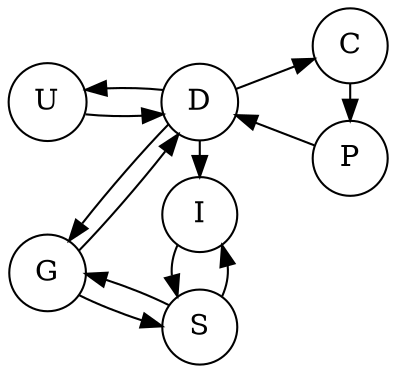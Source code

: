 digraph G {
    rankdir=LR;
    node [shape = circle];
    size="4,4"

    G -> D -> G;
    U -> D -> U;
    G -> S -> I -> S -> G;
    D -> C -> P -> D -> I;

    { rank=same; G U }
    { rank=same; D S I }
    { rank=same; C P }
}